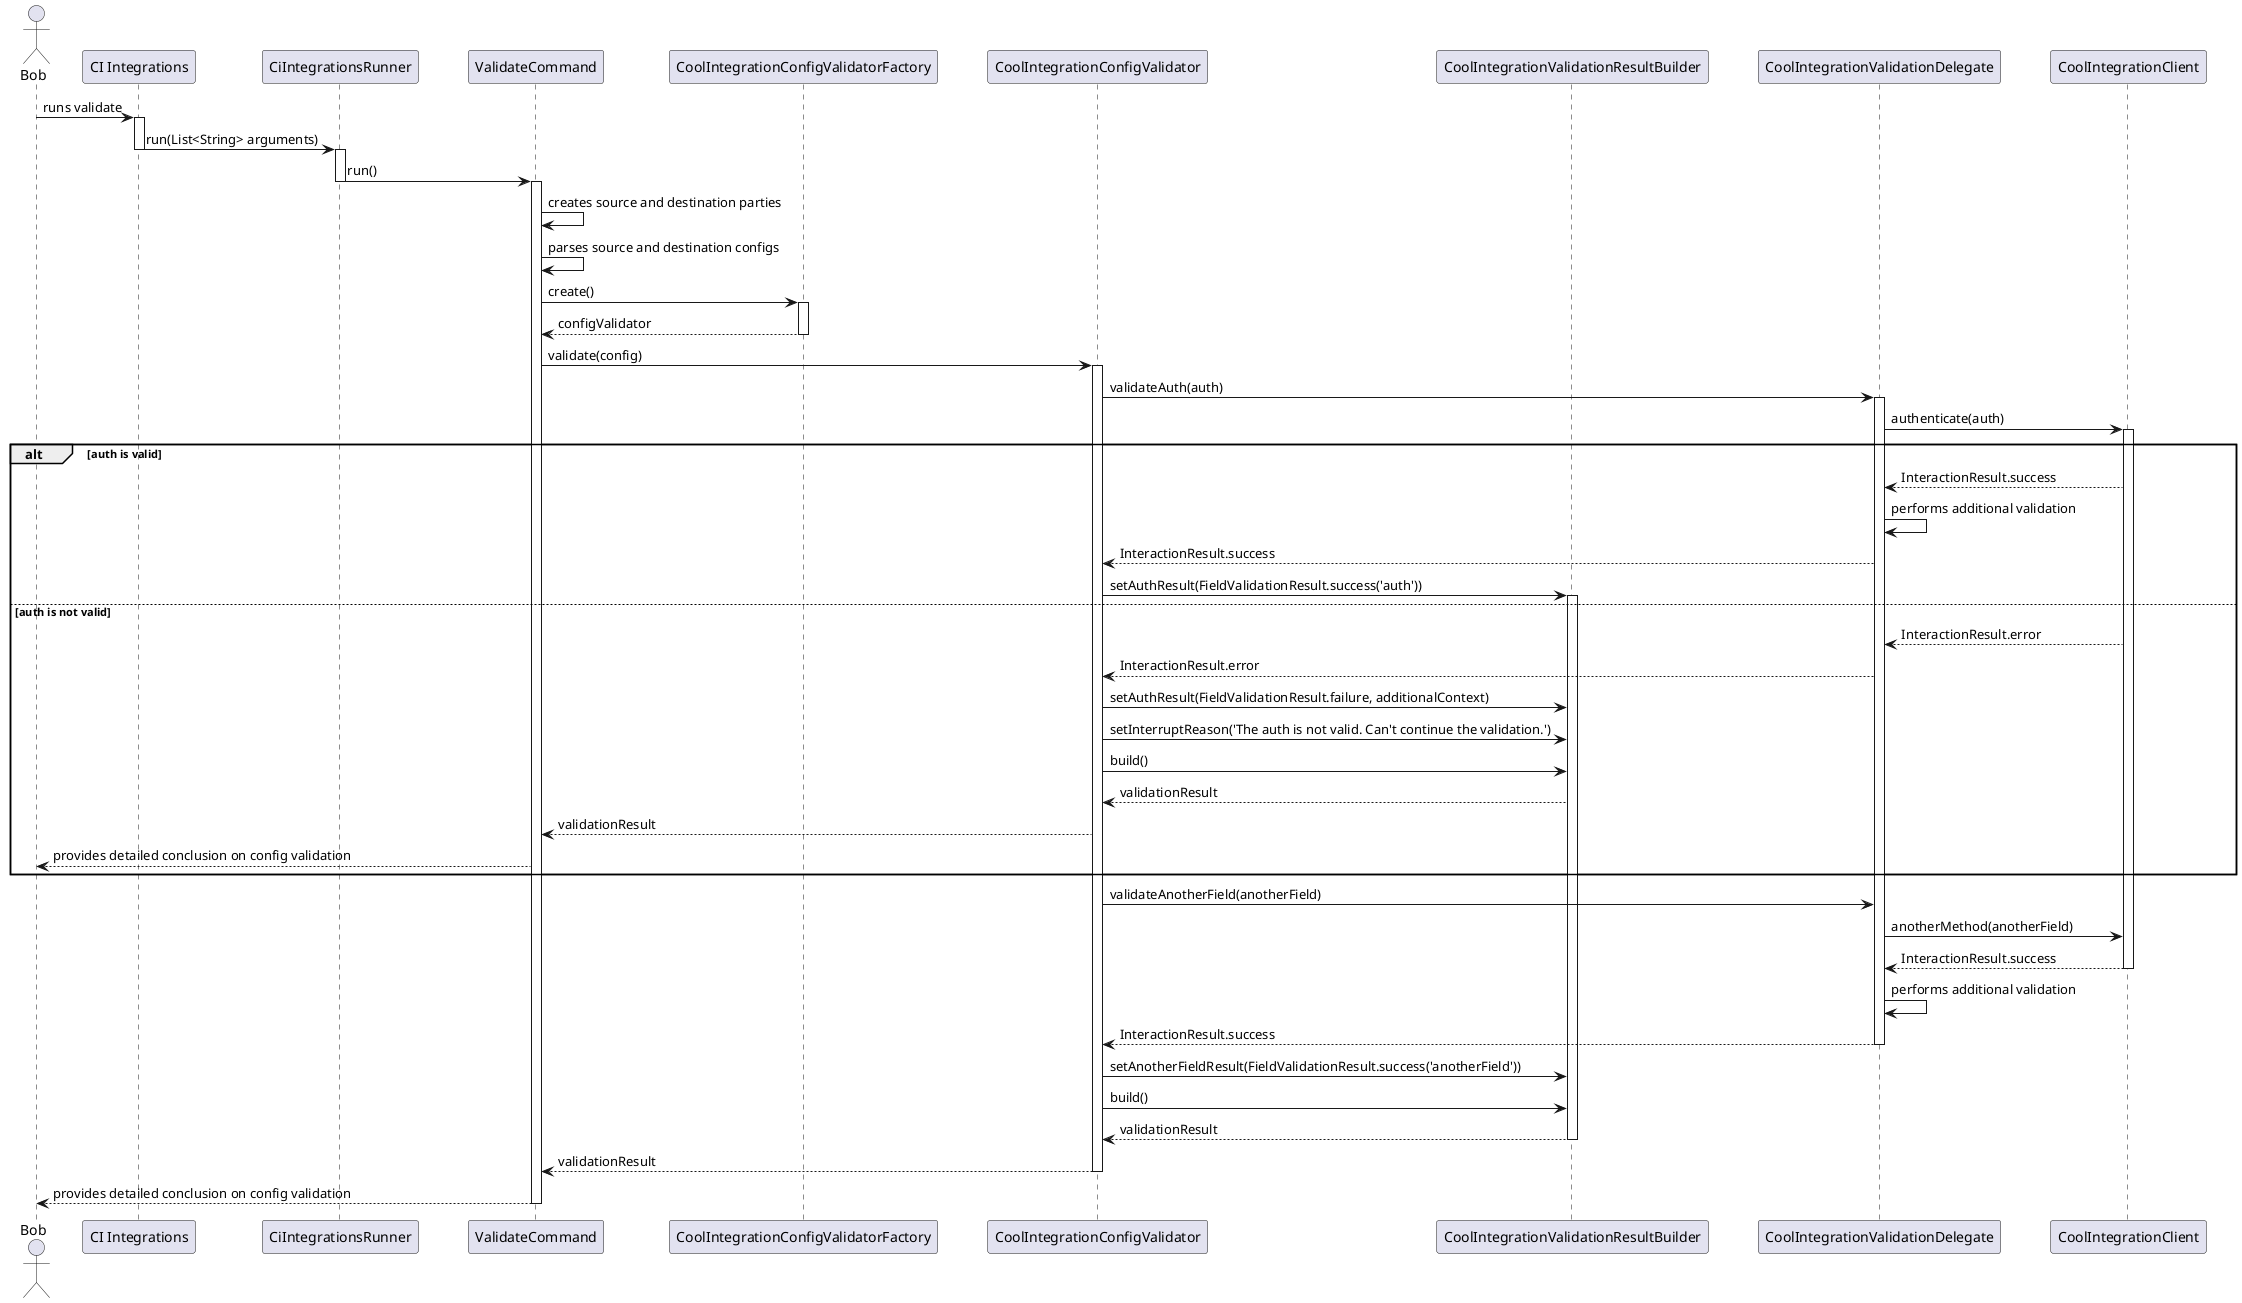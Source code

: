 @startuml ci_integrations_config_validator_sequence_diagram

skinparam ParticipantPadding 20
skinparam BoxPadding 10

actor Bob

participant "CI Integrations"
participant CiIntegrationsRunner
participant ValidateCommand
participant CoolIntegrationConfigValidatorFactory
participant CoolIntegrationConfigValidator
participant CoolIntegrationValidationResultBuilder
participant CoolIntegrationValidationDelegate
participant CoolIntegrationClient

Bob -> "CI Integrations" : runs validate
activate "CI Integrations"

"CI Integrations" -> CiIntegrationsRunner: run(List<String> arguments)
deactivate "CI Integrations"
activate CiIntegrationsRunner

CiIntegrationsRunner -> ValidateCommand: run()
deactivate CiIntegrationsRunner
activate ValidateCommand

ValidateCommand -> ValidateCommand : creates source and destination parties
ValidateCommand -> ValidateCommand : parses source and destination configs

ValidateCommand -> CoolIntegrationConfigValidatorFactory : create()
activate CoolIntegrationConfigValidatorFactory

CoolIntegrationConfigValidatorFactory --> ValidateCommand : configValidator
deactivate CoolIntegrationConfigValidatorFactory

ValidateCommand -> CoolIntegrationConfigValidator : validate(config)
activate CoolIntegrationConfigValidator

CoolIntegrationConfigValidator -> CoolIntegrationValidationDelegate : validateAuth(auth)
activate CoolIntegrationValidationDelegate

CoolIntegrationValidationDelegate -> CoolIntegrationClient : authenticate(auth)
activate  CoolIntegrationClient

alt auth is valid

    CoolIntegrationClient --> CoolIntegrationValidationDelegate : InteractionResult.success
    CoolIntegrationValidationDelegate -> CoolIntegrationValidationDelegate : performs additional validation
    CoolIntegrationValidationDelegate --> CoolIntegrationConfigValidator : InteractionResult.success
    CoolIntegrationConfigValidator -> CoolIntegrationValidationResultBuilder : setAuthResult(FieldValidationResult.success('auth'))
    activate CoolIntegrationValidationResultBuilder


else auth is not valid

    CoolIntegrationClient --> CoolIntegrationValidationDelegate : InteractionResult.error
    CoolIntegrationValidationDelegate --> CoolIntegrationConfigValidator : InteractionResult.error
    CoolIntegrationConfigValidator -> CoolIntegrationValidationResultBuilder : setAuthResult(FieldValidationResult.failure, additionalContext)
    CoolIntegrationConfigValidator -> CoolIntegrationValidationResultBuilder : setInterruptReason('The auth is not valid. Can't continue the validation.')
    CoolIntegrationConfigValidator -> CoolIntegrationValidationResultBuilder : build()
    CoolIntegrationValidationResultBuilder --> CoolIntegrationConfigValidator : validationResult

    CoolIntegrationConfigValidator --> ValidateCommand : validationResult
    ValidateCommand --> Bob : provides detailed conclusion on config validation

end


CoolIntegrationConfigValidator -> CoolIntegrationValidationDelegate : validateAnotherField(anotherField)
CoolIntegrationValidationDelegate -> CoolIntegrationClient : anotherMethod(anotherField)

CoolIntegrationClient --> CoolIntegrationValidationDelegate : InteractionResult.success
deactivate CoolIntegrationClient

CoolIntegrationValidationDelegate -> CoolIntegrationValidationDelegate : performs additional validation
CoolIntegrationValidationDelegate --> CoolIntegrationConfigValidator : InteractionResult.success
deactivate CoolIntegrationValidationDelegate

CoolIntegrationConfigValidator -> CoolIntegrationValidationResultBuilder : setAnotherFieldResult(FieldValidationResult.success('anotherField'))
CoolIntegrationConfigValidator -> CoolIntegrationValidationResultBuilder : build()
CoolIntegrationValidationResultBuilder --> CoolIntegrationConfigValidator : validationResult

deactivate CoolIntegrationValidationResultBuilder

CoolIntegrationConfigValidator --> ValidateCommand : validationResult

deactivate CoolIntegrationConfigValidator

ValidateCommand --> Bob : provides detailed conclusion on config validation

deactivate ValidateCommand

@enduml

